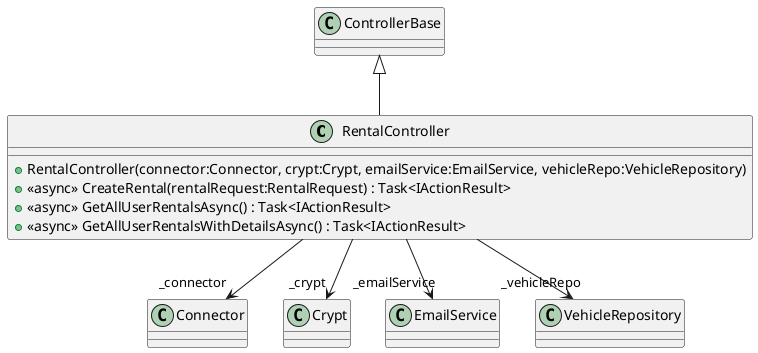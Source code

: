 @startuml
class RentalController {
    + RentalController(connector:Connector, crypt:Crypt, emailService:EmailService, vehicleRepo:VehicleRepository)
    + <<async>> CreateRental(rentalRequest:RentalRequest) : Task<IActionResult>
    + <<async>> GetAllUserRentalsAsync() : Task<IActionResult>
    + <<async>> GetAllUserRentalsWithDetailsAsync() : Task<IActionResult>
}
ControllerBase <|-- RentalController
RentalController --> "_connector" Connector
RentalController --> "_crypt" Crypt
RentalController --> "_emailService" EmailService
RentalController --> "_vehicleRepo" VehicleRepository
@enduml
